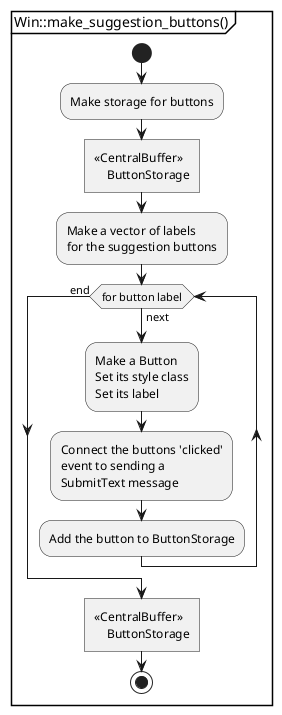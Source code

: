 @startuml win_make_suggestion_buttons

partition "Win::make_suggestion_buttons()"{  
  start
  :Make storage for buttons;
  :<<CentralBuffer>>
      ButtonStorage]
  :Make a vector of labels
  for the suggestion buttons;
  
  while (for button label) is (next)
    :Make a Button
    Set its style class
    Set its label;

    :Connect the buttons 'clicked' 
    event to sending a
    SubmitText message;

    :Add the button to ButtonStorage;
  endwhile (end)

  :<<CentralBuffer>>
      ButtonStorage]
  stop
}
@enduml